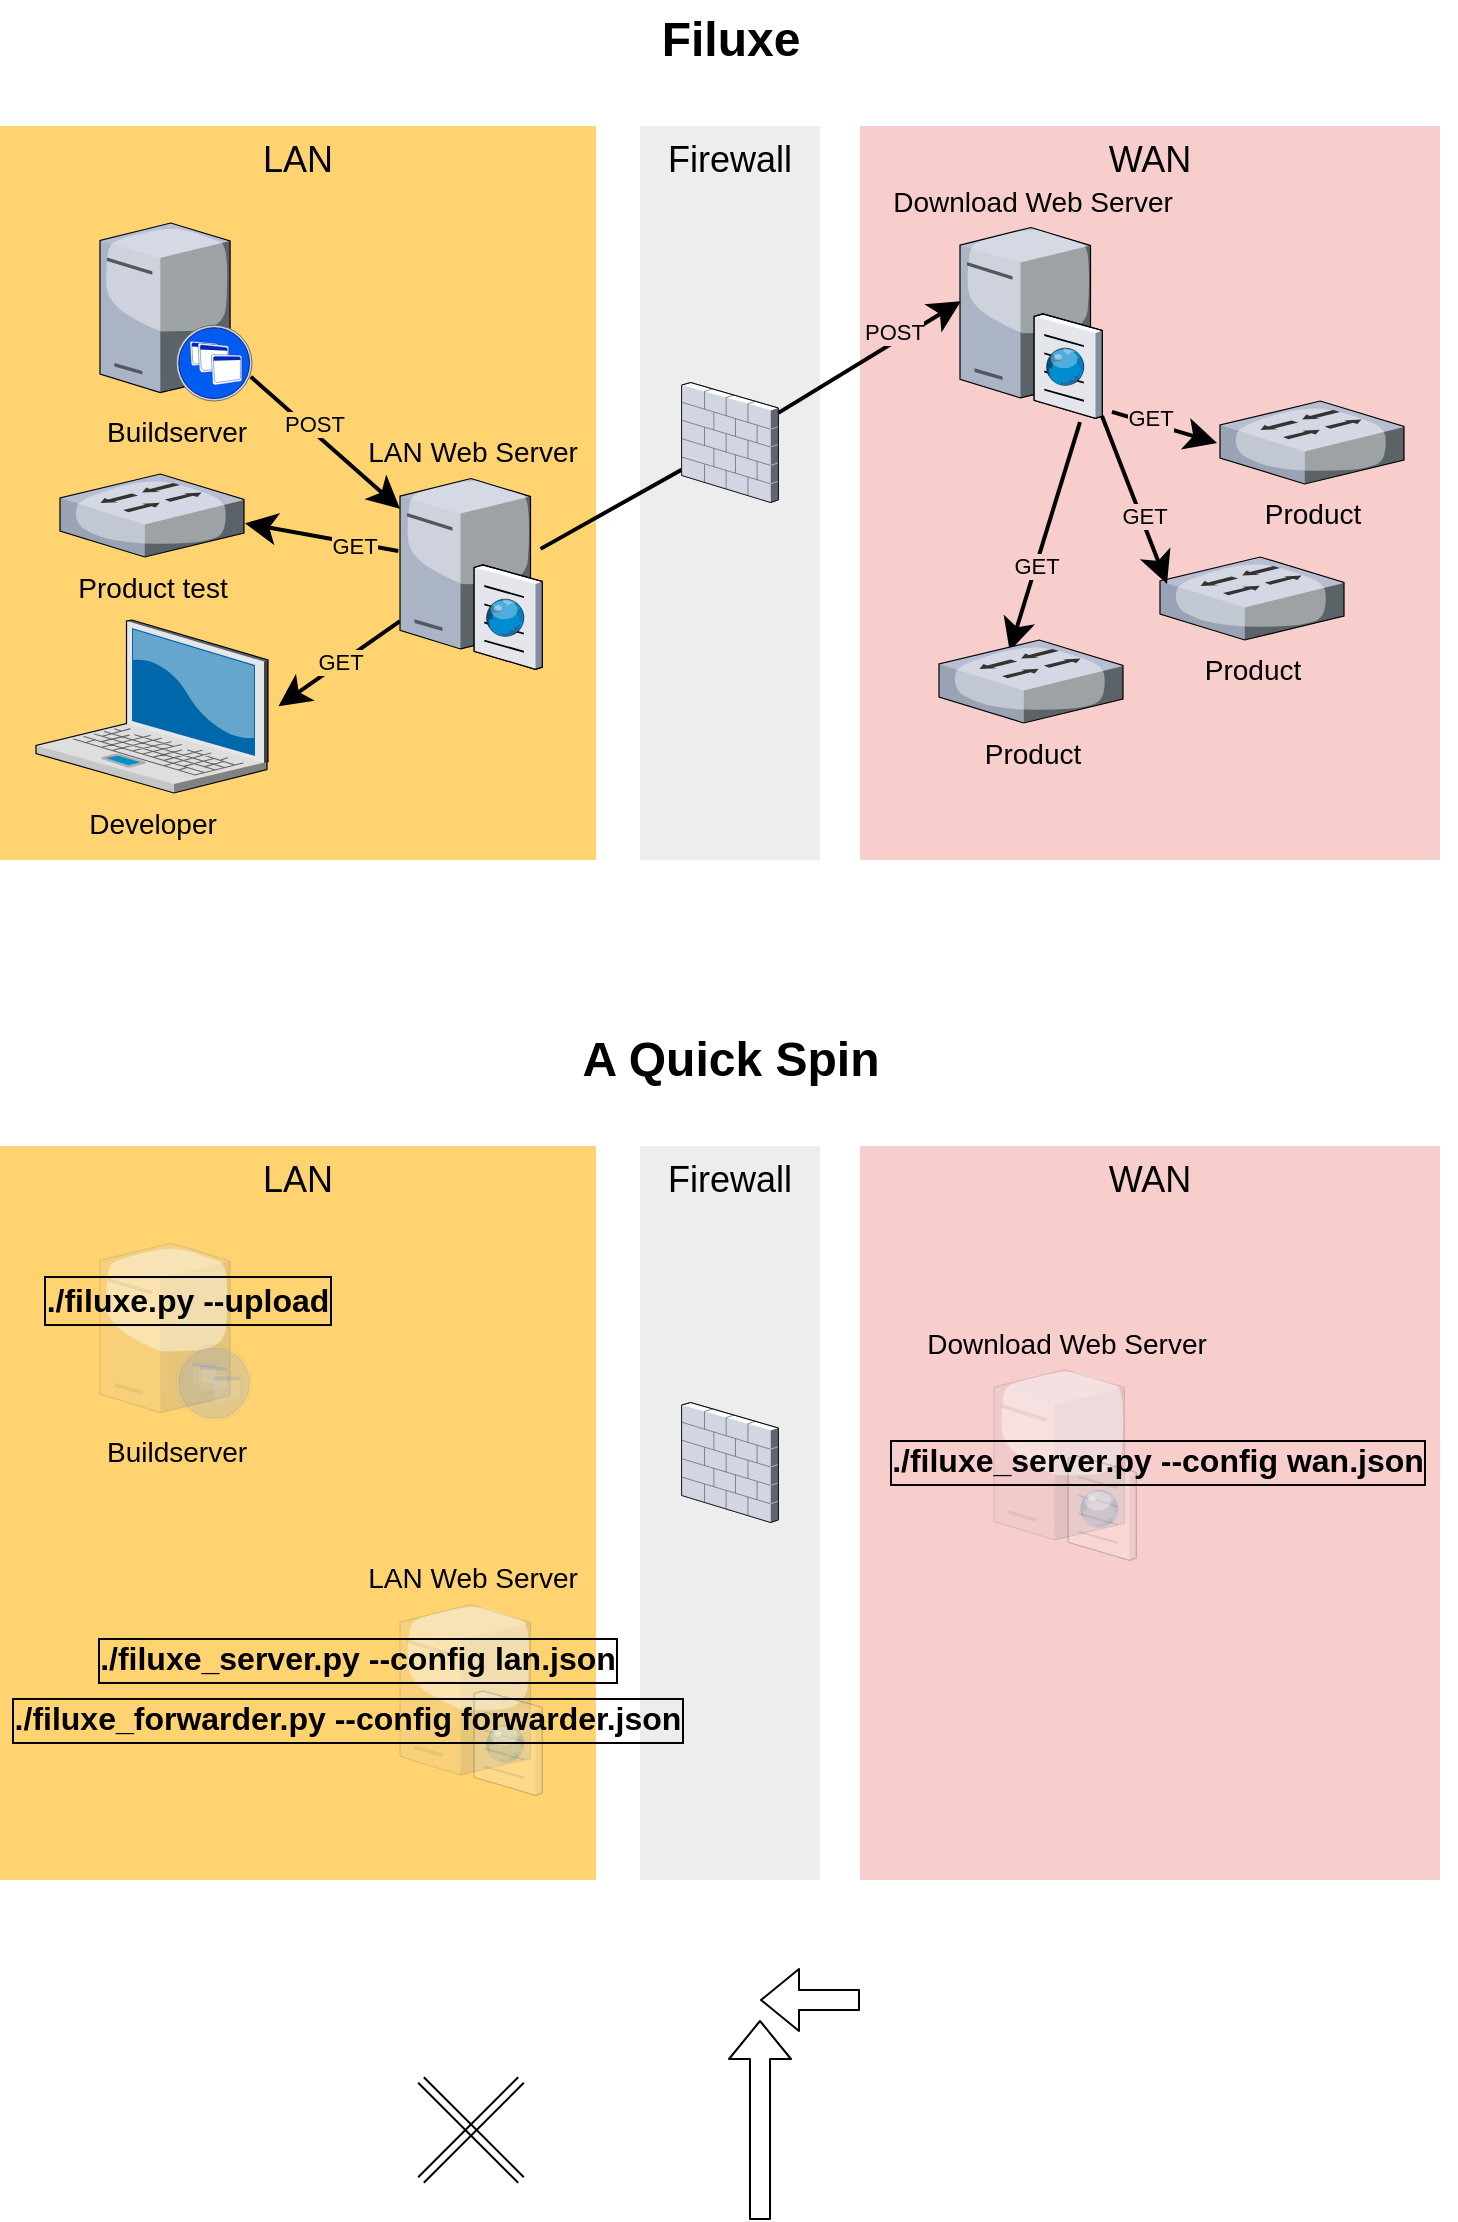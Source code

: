 <mxfile version="13.0.3" type="device"><diagram name="Page-1" id="e3a06f82-3646-2815-327d-82caf3d4e204"><mxGraphModel dx="1102" dy="817" grid="1" gridSize="10" guides="1" tooltips="1" connect="1" arrows="1" fold="1" page="1" pageScale="1.5" pageWidth="1169" pageHeight="826" background="none" math="0" shadow="0"><root><mxCell id="0" style=";html=1;"/><mxCell id="1" style=";html=1;" parent="0"/><mxCell id="6a7d8f32e03d9370-61" value="&lt;font style=&quot;font-size: 18px&quot;&gt;WAN&lt;/font&gt;" style="whiteSpace=wrap;html=1;fillColor=#f8cecc;fontSize=14;strokeColor=none;verticalAlign=top;" parent="1" vertex="1"><mxGeometry x="810" y="113" width="290" height="367" as="geometry"/></mxCell><mxCell id="6a7d8f32e03d9370-59" value="&lt;font style=&quot;font-size: 18px&quot;&gt;Firewall&lt;/font&gt;" style="whiteSpace=wrap;html=1;fillColor=#EDEDED;fontSize=14;strokeColor=none;verticalAlign=top;" parent="1" vertex="1"><mxGeometry x="700" y="113" width="90" height="367" as="geometry"/></mxCell><mxCell id="6a7d8f32e03d9370-57" value="&lt;font style=&quot;font-size: 18px&quot;&gt;LAN&lt;/font&gt;" style="whiteSpace=wrap;html=1;fillColor=#FFD470;gradientColor=none;fontSize=14;strokeColor=none;verticalAlign=top;" parent="1" vertex="1"><mxGeometry x="380" y="113" width="298" height="367" as="geometry"/></mxCell><mxCell id="6a7d8f32e03d9370-2" value="Developer" style="verticalLabelPosition=bottom;aspect=fixed;html=1;verticalAlign=top;strokeColor=none;shape=mxgraph.citrix.laptop_2;fillColor=#66B2FF;gradientColor=#0066CC;fontSize=14;" parent="1" vertex="1"><mxGeometry x="398.0" y="360" width="116" height="86.5" as="geometry"/></mxCell><mxCell id="6a7d8f32e03d9370-32" style="edgeStyle=none;rounded=0;html=1;startSize=10;endSize=10;jettySize=auto;orthogonalLoop=1;fontSize=14;endArrow=classic;endFill=1;strokeWidth=2;exitX=0.992;exitY=0.864;exitDx=0;exitDy=0;exitPerimeter=0;" parent="1" source="6a7d8f32e03d9370-12" target="R_PNymnPpejYmJP3pbK0-4" edge="1"><mxGeometry relative="1" as="geometry"><mxPoint x="401" y="294.258" as="targetPoint"/></mxGeometry></mxCell><mxCell id="R_PNymnPpejYmJP3pbK0-20" value="POST" style="edgeLabel;html=1;align=center;verticalAlign=middle;resizable=0;points=[];labelBackgroundColor=#FFD470;" parent="6a7d8f32e03d9370-32" vertex="1" connectable="0"><mxGeometry x="-0.219" y="3" relative="1" as="geometry"><mxPoint as="offset"/></mxGeometry></mxCell><mxCell id="6a7d8f32e03d9370-43" style="edgeStyle=none;rounded=0;html=1;startSize=10;endSize=10;jettySize=auto;orthogonalLoop=1;fontSize=14;endArrow=none;endFill=0;strokeWidth=2;exitX=0.99;exitY=0.384;exitDx=0;exitDy=0;exitPerimeter=0;" parent="1" source="R_PNymnPpejYmJP3pbK0-4" target="6a7d8f32e03d9370-17" edge="1"><mxGeometry relative="1" as="geometry"><mxPoint x="412.415" y="292.835" as="sourcePoint"/></mxGeometry></mxCell><mxCell id="6a7d8f32e03d9370-12" value="Buildserver" style="verticalLabelPosition=bottom;aspect=fixed;html=1;verticalAlign=top;strokeColor=none;shape=mxgraph.citrix.xenapp_server;fillColor=#66B2FF;gradientColor=#0066CC;fontSize=14;" parent="1" vertex="1"><mxGeometry x="430.0" y="161.5" width="76" height="89" as="geometry"/></mxCell><mxCell id="6a7d8f32e03d9370-52" style="edgeStyle=none;rounded=0;html=1;startSize=10;endSize=10;jettySize=auto;orthogonalLoop=1;fontSize=14;endArrow=classic;endFill=1;strokeWidth=2;entryX=0.384;entryY=0.131;entryDx=0;entryDy=0;entryPerimeter=0;exitX=0.845;exitY=1.021;exitDx=0;exitDy=0;exitPerimeter=0;startArrow=none;startFill=0;" parent="1" source="6a7d8f32e03d9370-15" target="6a7d8f32e03d9370-26" edge="1"><mxGeometry relative="1" as="geometry"><mxPoint x="1666" y="592.077" as="sourcePoint"/></mxGeometry></mxCell><mxCell id="R_PNymnPpejYmJP3pbK0-23" value="GET" style="edgeLabel;html=1;align=center;verticalAlign=middle;resizable=0;points=[];labelBackgroundColor=#F8CECC;" parent="6a7d8f32e03d9370-52" vertex="1" connectable="0"><mxGeometry x="0.256" relative="1" as="geometry"><mxPoint as="offset"/></mxGeometry></mxCell><mxCell id="6a7d8f32e03d9370-15" value="Download Web Server" style="verticalLabelPosition=top;aspect=fixed;html=1;verticalAlign=bottom;strokeColor=none;shape=mxgraph.citrix.cache_server;fillColor=#66B2FF;gradientColor=#0066CC;fontSize=14;labelPosition=center;align=center;" parent="1" vertex="1"><mxGeometry x="860" y="161.5" width="71" height="97.5" as="geometry"/></mxCell><mxCell id="6a7d8f32e03d9370-44" style="edgeStyle=none;rounded=0;html=1;startSize=10;endSize=10;jettySize=auto;orthogonalLoop=1;fontSize=14;endArrow=classic;endFill=1;strokeWidth=2;entryX=0.007;entryY=0.401;entryDx=0;entryDy=0;entryPerimeter=0;" parent="1" source="6a7d8f32e03d9370-17" target="6a7d8f32e03d9370-15" edge="1"><mxGeometry relative="1" as="geometry"/></mxCell><mxCell id="R_PNymnPpejYmJP3pbK0-19" value="POST" style="edgeLabel;html=1;align=center;verticalAlign=middle;resizable=0;points=[];labelBackgroundColor=#F8CECC;" parent="6a7d8f32e03d9370-44" vertex="1" connectable="0"><mxGeometry x="-0.316" y="2" relative="1" as="geometry"><mxPoint x="27.74" y="-19.98" as="offset"/></mxGeometry></mxCell><mxCell id="6a7d8f32e03d9370-17" value="" style="verticalLabelPosition=bottom;aspect=fixed;html=1;verticalAlign=top;strokeColor=none;shape=mxgraph.citrix.firewall;fillColor=#66B2FF;gradientColor=#0066CC;fontSize=14;" parent="1" vertex="1"><mxGeometry x="720.81" y="241.25" width="48.39" height="60" as="geometry"/></mxCell><mxCell id="6a7d8f32e03d9370-46" style="edgeStyle=none;rounded=0;html=1;startSize=10;endSize=10;jettySize=auto;orthogonalLoop=1;fontSize=14;endArrow=none;endFill=0;strokeWidth=2;exitX=1.045;exitY=0.498;exitDx=0;exitDy=0;exitPerimeter=0;startArrow=classic;startFill=1;" parent="1" source="6a7d8f32e03d9370-2" target="R_PNymnPpejYmJP3pbK0-4" edge="1"><mxGeometry relative="1" as="geometry"><mxPoint x="943" y="597.241" as="sourcePoint"/><mxPoint x="401" y="322.838" as="targetPoint"/></mxGeometry></mxCell><mxCell id="R_PNymnPpejYmJP3pbK0-22" value="GET" style="edgeLabel;html=1;align=center;verticalAlign=middle;resizable=0;points=[];labelBackgroundColor=#FFD470;" parent="6a7d8f32e03d9370-46" vertex="1" connectable="0"><mxGeometry x="-0.446" y="3" relative="1" as="geometry"><mxPoint x="15.29" y="-8.58" as="offset"/></mxGeometry></mxCell><mxCell id="6a7d8f32e03d9370-26" value="Product" style="verticalLabelPosition=bottom;aspect=fixed;html=1;verticalAlign=top;strokeColor=none;shape=mxgraph.citrix.switch;fillColor=#66B2FF;gradientColor=#0066CC;fontSize=14;" parent="1" vertex="1"><mxGeometry x="849.5" y="370" width="92" height="41.5" as="geometry"/></mxCell><mxCell id="6a7d8f32e03d9370-62" value="Filuxe" style="text;strokeColor=none;fillColor=none;html=1;fontSize=24;fontStyle=1;verticalAlign=middle;align=center;" parent="1" vertex="1"><mxGeometry x="550" y="50" width="390" height="40" as="geometry"/></mxCell><mxCell id="R_PNymnPpejYmJP3pbK0-4" value="LAN Web Server" style="verticalLabelPosition=top;aspect=fixed;html=1;verticalAlign=bottom;strokeColor=none;shape=mxgraph.citrix.cache_server;fillColor=#66B2FF;gradientColor=#0066CC;fontSize=14;labelPosition=center;align=center;" parent="1" vertex="1"><mxGeometry x="580" y="287" width="71" height="97.5" as="geometry"/></mxCell><mxCell id="R_PNymnPpejYmJP3pbK0-7" style="edgeStyle=orthogonalEdgeStyle;rounded=0;orthogonalLoop=1;jettySize=auto;html=1;exitX=0.5;exitY=1;exitDx=0;exitDy=0;" parent="1" source="6a7d8f32e03d9370-59" target="6a7d8f32e03d9370-59" edge="1"><mxGeometry relative="1" as="geometry"/></mxCell><mxCell id="R_PNymnPpejYmJP3pbK0-11" style="edgeStyle=orthogonalEdgeStyle;rounded=0;orthogonalLoop=1;jettySize=auto;html=1;exitX=0.5;exitY=1;exitDx=0;exitDy=0;" parent="1" source="6a7d8f32e03d9370-59" target="6a7d8f32e03d9370-59" edge="1"><mxGeometry relative="1" as="geometry"/></mxCell><mxCell id="R_PNymnPpejYmJP3pbK0-13" value="Product" style="verticalLabelPosition=bottom;aspect=fixed;html=1;verticalAlign=top;strokeColor=none;shape=mxgraph.citrix.switch;fillColor=#66B2FF;gradientColor=#0066CC;fontSize=14;" parent="1" vertex="1"><mxGeometry x="960" y="328.5" width="92" height="41.5" as="geometry"/></mxCell><mxCell id="R_PNymnPpejYmJP3pbK0-14" value="Product" style="verticalLabelPosition=bottom;aspect=fixed;html=1;verticalAlign=top;strokeColor=none;shape=mxgraph.citrix.switch;fillColor=#66B2FF;gradientColor=#0066CC;fontSize=14;" parent="1" vertex="1"><mxGeometry x="990" y="250.5" width="92" height="41.5" as="geometry"/></mxCell><mxCell id="R_PNymnPpejYmJP3pbK0-15" style="edgeStyle=none;rounded=0;html=1;startSize=10;endSize=10;jettySize=auto;orthogonalLoop=1;fontSize=14;endArrow=none;endFill=0;strokeWidth=2;entryX=1.07;entryY=0.969;entryDx=0;entryDy=0;entryPerimeter=0;exitX=-0.016;exitY=0.506;exitDx=0;exitDy=0;exitPerimeter=0;startArrow=classic;startFill=1;" parent="1" source="R_PNymnPpejYmJP3pbK0-14" target="6a7d8f32e03d9370-15" edge="1"><mxGeometry relative="1" as="geometry"><mxPoint x="1023.96" y="286.288" as="sourcePoint"/><mxPoint x="1145.328" y="365.436" as="targetPoint"/></mxGeometry></mxCell><mxCell id="R_PNymnPpejYmJP3pbK0-25" value="GET" style="edgeLabel;html=1;align=center;verticalAlign=middle;resizable=0;points=[];labelBackgroundColor=#F8CECC;" parent="R_PNymnPpejYmJP3pbK0-15" vertex="1" connectable="0"><mxGeometry x="-0.338" y="1" relative="1" as="geometry"><mxPoint x="-15.98" y="-8.36" as="offset"/></mxGeometry></mxCell><mxCell id="R_PNymnPpejYmJP3pbK0-16" style="edgeStyle=none;rounded=0;html=1;startSize=10;endSize=10;jettySize=auto;orthogonalLoop=1;fontSize=14;endArrow=none;endFill=0;strokeWidth=2;entryX=1;entryY=0.99;entryDx=0;entryDy=0;entryPerimeter=0;exitX=0.038;exitY=0.325;exitDx=0;exitDy=0;exitPerimeter=0;startArrow=classic;startFill=1;" parent="1" source="R_PNymnPpejYmJP3pbK0-13" target="6a7d8f32e03d9370-15" edge="1"><mxGeometry relative="1" as="geometry"><mxPoint x="1247.972" y="272.849" as="sourcePoint"/><mxPoint x="1025.522" y="253.625" as="targetPoint"/></mxGeometry></mxCell><mxCell id="R_PNymnPpejYmJP3pbK0-24" value="GET" style="edgeLabel;html=1;align=center;verticalAlign=middle;resizable=0;points=[];labelBackgroundColor=#F8CECC;" parent="R_PNymnPpejYmJP3pbK0-16" vertex="1" connectable="0"><mxGeometry x="-0.186" y="-1" relative="1" as="geometry"><mxPoint as="offset"/></mxGeometry></mxCell><mxCell id="R_PNymnPpejYmJP3pbK0-17" value="Product test" style="verticalLabelPosition=bottom;aspect=fixed;html=1;verticalAlign=top;strokeColor=none;shape=mxgraph.citrix.switch;fillColor=#66B2FF;gradientColor=#0066CC;fontSize=14;" parent="1" vertex="1"><mxGeometry x="410" y="287" width="92" height="41.5" as="geometry"/></mxCell><mxCell id="R_PNymnPpejYmJP3pbK0-18" style="edgeStyle=none;rounded=0;html=1;startSize=10;endSize=10;jettySize=auto;orthogonalLoop=1;fontSize=14;endArrow=none;endFill=0;strokeWidth=2;exitX=1.005;exitY=0.594;exitDx=0;exitDy=0;exitPerimeter=0;entryX=-0.012;entryY=0.395;entryDx=0;entryDy=0;entryPerimeter=0;startArrow=classic;startFill=1;" parent="1" source="R_PNymnPpejYmJP3pbK0-17" target="R_PNymnPpejYmJP3pbK0-4" edge="1"><mxGeometry relative="1" as="geometry"><mxPoint x="531.22" y="423.077" as="sourcePoint"/><mxPoint x="590" y="389.206" as="targetPoint"/></mxGeometry></mxCell><mxCell id="R_PNymnPpejYmJP3pbK0-21" value="GET" style="edgeLabel;html=1;align=center;verticalAlign=middle;resizable=0;points=[];labelBackgroundColor=#FFD470;" parent="R_PNymnPpejYmJP3pbK0-18" vertex="1" connectable="0"><mxGeometry x="0.413" y="-1" relative="1" as="geometry"><mxPoint as="offset"/></mxGeometry></mxCell><mxCell id="iOsoSSDO2YBbWkrC09ee-4" value="&lt;font style=&quot;font-size: 18px&quot;&gt;WAN&lt;/font&gt;" style="whiteSpace=wrap;html=1;fillColor=#f8cecc;fontSize=14;strokeColor=none;verticalAlign=top;" vertex="1" parent="1"><mxGeometry x="810" y="623" width="290" height="367" as="geometry"/></mxCell><mxCell id="iOsoSSDO2YBbWkrC09ee-5" value="&lt;font style=&quot;font-size: 18px&quot;&gt;Firewall&lt;/font&gt;" style="whiteSpace=wrap;html=1;fillColor=#EDEDED;fontSize=14;strokeColor=none;verticalAlign=top;" vertex="1" parent="1"><mxGeometry x="700" y="623" width="90" height="367" as="geometry"/></mxCell><mxCell id="iOsoSSDO2YBbWkrC09ee-6" value="&lt;font style=&quot;font-size: 18px&quot;&gt;LAN&lt;/font&gt;" style="whiteSpace=wrap;html=1;fillColor=#FFD470;gradientColor=none;fontSize=14;strokeColor=none;verticalAlign=top;" vertex="1" parent="1"><mxGeometry x="380" y="623" width="298" height="367" as="geometry"/></mxCell><mxCell id="iOsoSSDO2YBbWkrC09ee-11" value="Buildserver" style="verticalLabelPosition=bottom;aspect=fixed;html=1;verticalAlign=top;strokeColor=none;shape=mxgraph.citrix.xenapp_server;fillColor=#66B2FF;gradientColor=#0066CC;fontSize=14;opacity=10;" vertex="1" parent="1"><mxGeometry x="430.0" y="671.5" width="76" height="89" as="geometry"/></mxCell><mxCell id="iOsoSSDO2YBbWkrC09ee-14" value="Download Web Server" style="verticalLabelPosition=top;aspect=fixed;html=1;verticalAlign=bottom;strokeColor=none;shape=mxgraph.citrix.cache_server;fillColor=#66B2FF;gradientColor=#0066CC;fontSize=14;labelPosition=center;align=center;opacity=10;" vertex="1" parent="1"><mxGeometry x="877" y="732.5" width="71" height="97.5" as="geometry"/></mxCell><mxCell id="iOsoSSDO2YBbWkrC09ee-17" value="" style="verticalLabelPosition=bottom;aspect=fixed;html=1;verticalAlign=top;strokeColor=none;shape=mxgraph.citrix.firewall;fillColor=#66B2FF;gradientColor=#0066CC;fontSize=14;" vertex="1" parent="1"><mxGeometry x="720.81" y="751.25" width="48.39" height="60" as="geometry"/></mxCell><mxCell id="iOsoSSDO2YBbWkrC09ee-21" value="A Quick Spin" style="text;strokeColor=none;fillColor=none;html=1;fontSize=24;fontStyle=1;verticalAlign=middle;align=center;" vertex="1" parent="1"><mxGeometry x="550" y="560" width="390" height="40" as="geometry"/></mxCell><mxCell id="iOsoSSDO2YBbWkrC09ee-22" value="LAN Web Server" style="verticalLabelPosition=top;aspect=fixed;html=1;verticalAlign=bottom;strokeColor=none;shape=mxgraph.citrix.cache_server;fillColor=#66B2FF;gradientColor=#0066CC;fontSize=14;labelPosition=center;align=center;opacity=10;" vertex="1" parent="1"><mxGeometry x="580" y="850" width="71" height="97.5" as="geometry"/></mxCell><mxCell id="iOsoSSDO2YBbWkrC09ee-23" style="edgeStyle=orthogonalEdgeStyle;rounded=0;orthogonalLoop=1;jettySize=auto;html=1;exitX=0.5;exitY=1;exitDx=0;exitDy=0;" edge="1" source="iOsoSSDO2YBbWkrC09ee-5" target="iOsoSSDO2YBbWkrC09ee-5" parent="1"><mxGeometry relative="1" as="geometry"/></mxCell><mxCell id="iOsoSSDO2YBbWkrC09ee-24" style="edgeStyle=orthogonalEdgeStyle;rounded=0;orthogonalLoop=1;jettySize=auto;html=1;exitX=0.5;exitY=1;exitDx=0;exitDy=0;" edge="1" source="iOsoSSDO2YBbWkrC09ee-5" target="iOsoSSDO2YBbWkrC09ee-5" parent="1"><mxGeometry relative="1" as="geometry"/></mxCell><mxCell id="iOsoSSDO2YBbWkrC09ee-34" value="&lt;font style=&quot;font-size: 16px&quot;&gt;./filuxe.py --upload&lt;/font&gt;" style="text;html=1;strokeColor=none;fillColor=none;align=center;verticalAlign=middle;whiteSpace=wrap;rounded=0;opacity=10;fontSize=19;fontStyle=1;fontColor=#000000;labelBorderColor=#000000;fontFamily=Helvetica;" vertex="1" parent="1"><mxGeometry x="380" y="690" width="188" height="20" as="geometry"/></mxCell><mxCell id="iOsoSSDO2YBbWkrC09ee-35" value="&lt;font style=&quot;font-size: 16px&quot;&gt;./filuxe_server.py --config lan.json&lt;/font&gt;" style="text;html=1;strokeColor=none;fillColor=none;align=center;verticalAlign=middle;whiteSpace=wrap;rounded=0;opacity=10;fontSize=17;fontStyle=1;fontColor=#000000;labelBackgroundColor=none;labelBorderColor=#000000;fontFamily=Helvetica;" vertex="1" parent="1"><mxGeometry x="410" y="870" width="298" height="20" as="geometry"/></mxCell><mxCell id="iOsoSSDO2YBbWkrC09ee-36" value="&lt;font style=&quot;font-size: 16px&quot;&gt;./filuxe_forwarder.py --config forwarder.json&lt;/font&gt;" style="text;html=1;strokeColor=none;fillColor=none;align=center;verticalAlign=middle;whiteSpace=wrap;rounded=0;opacity=10;fontSize=17;fontStyle=1;fontColor=#000000;labelBackgroundColor=none;labelBorderColor=#000000;fontFamily=Helvetica;" vertex="1" parent="1"><mxGeometry x="380" y="900" width="348" height="20" as="geometry"/></mxCell><mxCell id="iOsoSSDO2YBbWkrC09ee-39" value="&lt;font style=&quot;font-size: 16px&quot;&gt;./filuxe_server.py --config wan.json&lt;/font&gt;" style="text;html=1;strokeColor=none;fillColor=none;align=center;verticalAlign=middle;whiteSpace=wrap;rounded=0;opacity=10;fontSize=17;fontStyle=1;fontColor=#000000;labelBackgroundColor=none;labelBorderColor=#000000;fontFamily=Helvetica;" vertex="1" parent="1"><mxGeometry x="810" y="771.25" width="298" height="20" as="geometry"/></mxCell><mxCell id="iOsoSSDO2YBbWkrC09ee-40" value="" style="shape=flexArrow;endArrow=classic;html=1;fontFamily=Helvetica;fontSize=17;fontColor=#000000;" edge="1" parent="1"><mxGeometry width="50" height="50" relative="1" as="geometry"><mxPoint x="760" y="1160" as="sourcePoint"/><mxPoint x="760" y="1060" as="targetPoint"/></mxGeometry></mxCell><mxCell id="iOsoSSDO2YBbWkrC09ee-41" value="" style="shape=flexArrow;endArrow=classic;html=1;fontFamily=Helvetica;fontSize=17;fontColor=#000000;" edge="1" parent="1"><mxGeometry width="50" height="50" relative="1" as="geometry"><mxPoint x="810" y="1050" as="sourcePoint"/><mxPoint x="760" y="1050" as="targetPoint"/></mxGeometry></mxCell><mxCell id="iOsoSSDO2YBbWkrC09ee-44" value="" style="shape=link;html=1;fontFamily=Helvetica;fontSize=17;fontColor=#000000;" edge="1" parent="1"><mxGeometry width="50" height="50" relative="1" as="geometry"><mxPoint x="590.5" y="1140" as="sourcePoint"/><mxPoint x="640.5" y="1090" as="targetPoint"/></mxGeometry></mxCell><mxCell id="iOsoSSDO2YBbWkrC09ee-45" value="" style="shape=link;html=1;fontFamily=Helvetica;fontSize=17;fontColor=#000000;" edge="1" parent="1"><mxGeometry width="50" height="50" relative="1" as="geometry"><mxPoint x="640.5" y="1140" as="sourcePoint"/><mxPoint x="590.5" y="1090" as="targetPoint"/></mxGeometry></mxCell></root></mxGraphModel></diagram></mxfile>